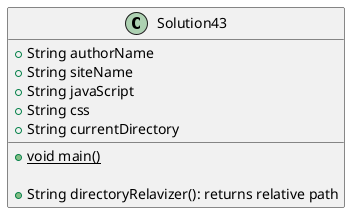 @startuml
'https://plantuml.com/class-diagram

class Solution43{
+String authorName
+String siteName
+String javaScript
+String css
+String currentDirectory

+{static} {method} void main()

+{method} String directoryRelavizer(): returns relative path
}
@enduml